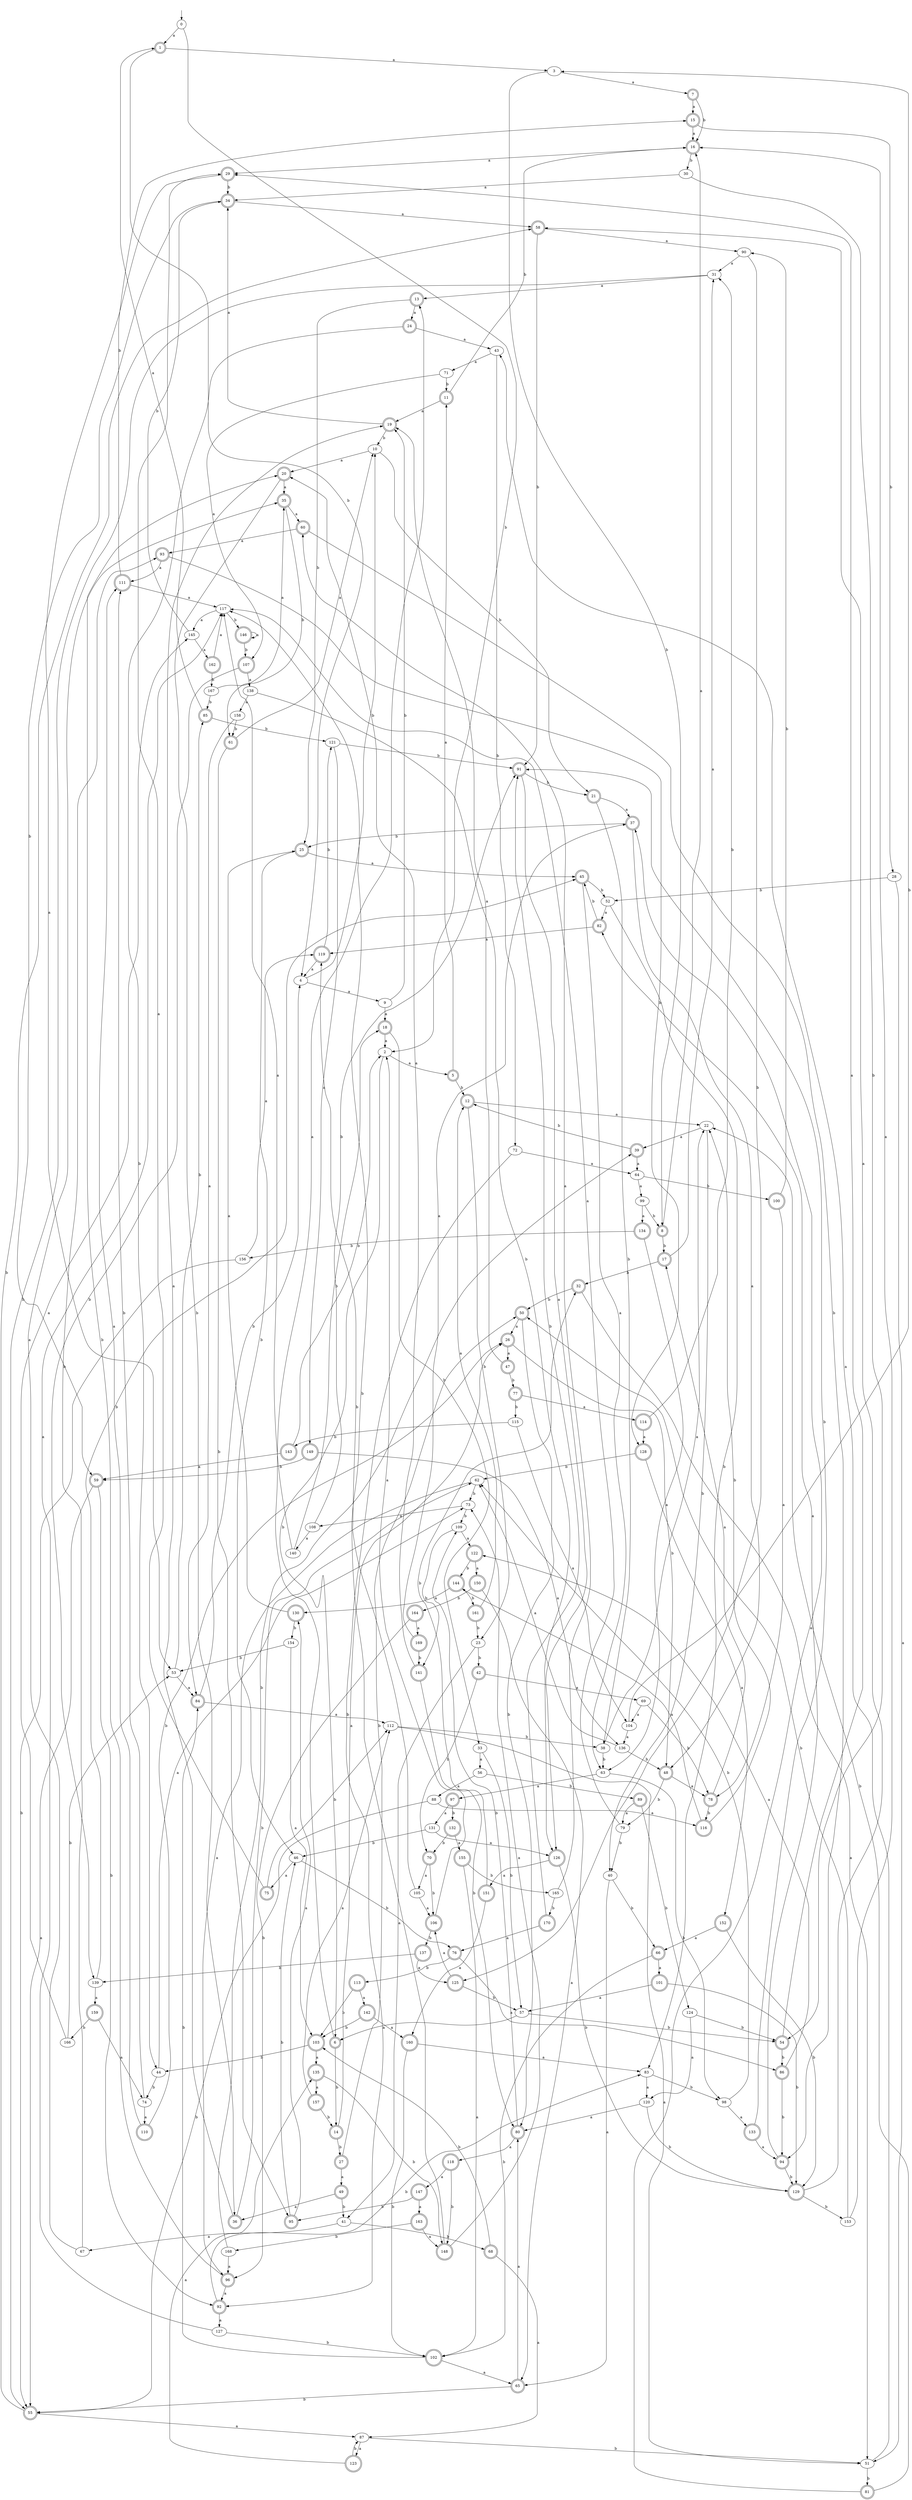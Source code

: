 digraph RandomDFA {
  __start0 [label="", shape=none];
  __start0 -> 0 [label=""];
  0 [shape=circle]
  0 -> 1 [label="a"]
  0 -> 2 [label="b"]
  1 [shape=doublecircle]
  1 -> 3 [label="a"]
  1 -> 4 [label="b"]
  2
  2 -> 5 [label="a"]
  2 -> 6 [label="b"]
  3
  3 -> 7 [label="a"]
  3 -> 8 [label="b"]
  4
  4 -> 9 [label="a"]
  4 -> 10 [label="b"]
  5 [shape=doublecircle]
  5 -> 11 [label="a"]
  5 -> 12 [label="b"]
  6 [shape=doublecircle]
  6 -> 13 [label="a"]
  6 -> 14 [label="b"]
  7 [shape=doublecircle]
  7 -> 15 [label="a"]
  7 -> 16 [label="b"]
  8 [shape=doublecircle]
  8 -> 16 [label="a"]
  8 -> 17 [label="b"]
  9
  9 -> 18 [label="a"]
  9 -> 19 [label="b"]
  10
  10 -> 20 [label="a"]
  10 -> 21 [label="b"]
  11 [shape=doublecircle]
  11 -> 19 [label="a"]
  11 -> 16 [label="b"]
  12 [shape=doublecircle]
  12 -> 22 [label="a"]
  12 -> 23 [label="b"]
  13 [shape=doublecircle]
  13 -> 24 [label="a"]
  13 -> 25 [label="b"]
  14 [shape=doublecircle]
  14 -> 26 [label="a"]
  14 -> 27 [label="b"]
  15 [shape=doublecircle]
  15 -> 16 [label="a"]
  15 -> 28 [label="b"]
  16 [shape=doublecircle]
  16 -> 29 [label="a"]
  16 -> 30 [label="b"]
  17 [shape=doublecircle]
  17 -> 31 [label="a"]
  17 -> 32 [label="b"]
  18 [shape=doublecircle]
  18 -> 2 [label="a"]
  18 -> 33 [label="b"]
  19 [shape=doublecircle]
  19 -> 34 [label="a"]
  19 -> 10 [label="b"]
  20 [shape=doublecircle]
  20 -> 35 [label="a"]
  20 -> 36 [label="b"]
  21 [shape=doublecircle]
  21 -> 37 [label="a"]
  21 -> 38 [label="b"]
  22
  22 -> 39 [label="a"]
  22 -> 40 [label="b"]
  23
  23 -> 41 [label="a"]
  23 -> 42 [label="b"]
  24 [shape=doublecircle]
  24 -> 43 [label="a"]
  24 -> 44 [label="b"]
  25 [shape=doublecircle]
  25 -> 45 [label="a"]
  25 -> 46 [label="b"]
  26 [shape=doublecircle]
  26 -> 47 [label="a"]
  26 -> 48 [label="b"]
  27 [shape=doublecircle]
  27 -> 49 [label="a"]
  27 -> 50 [label="b"]
  28
  28 -> 51 [label="a"]
  28 -> 52 [label="b"]
  29 [shape=doublecircle]
  29 -> 53 [label="a"]
  29 -> 34 [label="b"]
  30
  30 -> 34 [label="a"]
  30 -> 54 [label="b"]
  31
  31 -> 13 [label="a"]
  31 -> 55 [label="b"]
  32 [shape=doublecircle]
  32 -> 51 [label="a"]
  32 -> 50 [label="b"]
  33
  33 -> 56 [label="a"]
  33 -> 57 [label="b"]
  34 [shape=doublecircle]
  34 -> 58 [label="a"]
  34 -> 59 [label="b"]
  35 [shape=doublecircle]
  35 -> 60 [label="a"]
  35 -> 61 [label="b"]
  36 [shape=doublecircle]
  36 -> 19 [label="a"]
  36 -> 62 [label="b"]
  37 [shape=doublecircle]
  37 -> 48 [label="a"]
  37 -> 25 [label="b"]
  38
  38 -> 22 [label="a"]
  38 -> 63 [label="b"]
  39 [shape=doublecircle]
  39 -> 64 [label="a"]
  39 -> 12 [label="b"]
  40
  40 -> 65 [label="a"]
  40 -> 66 [label="b"]
  41
  41 -> 67 [label="a"]
  41 -> 68 [label="b"]
  42 [shape=doublecircle]
  42 -> 69 [label="a"]
  42 -> 70 [label="b"]
  43
  43 -> 71 [label="a"]
  43 -> 72 [label="b"]
  44
  44 -> 73 [label="a"]
  44 -> 74 [label="b"]
  45 [shape=doublecircle]
  45 -> 63 [label="a"]
  45 -> 52 [label="b"]
  46
  46 -> 75 [label="a"]
  46 -> 76 [label="b"]
  47 [shape=doublecircle]
  47 -> 19 [label="a"]
  47 -> 77 [label="b"]
  48 [shape=doublecircle]
  48 -> 78 [label="a"]
  48 -> 79 [label="b"]
  49 [shape=doublecircle]
  49 -> 36 [label="a"]
  49 -> 41 [label="b"]
  50 [shape=doublecircle]
  50 -> 26 [label="a"]
  50 -> 80 [label="b"]
  51
  51 -> 43 [label="a"]
  51 -> 81 [label="b"]
  52
  52 -> 82 [label="a"]
  52 -> 83 [label="b"]
  53
  53 -> 84 [label="a"]
  53 -> 85 [label="b"]
  54 [shape=doublecircle]
  54 -> 29 [label="a"]
  54 -> 86 [label="b"]
  55 [shape=doublecircle]
  55 -> 87 [label="a"]
  55 -> 58 [label="b"]
  56
  56 -> 88 [label="a"]
  56 -> 89 [label="b"]
  57
  57 -> 6 [label="a"]
  57 -> 54 [label="b"]
  58 [shape=doublecircle]
  58 -> 90 [label="a"]
  58 -> 91 [label="b"]
  59 [shape=doublecircle]
  59 -> 55 [label="a"]
  59 -> 92 [label="b"]
  60 [shape=doublecircle]
  60 -> 93 [label="a"]
  60 -> 94 [label="b"]
  61 [shape=doublecircle]
  61 -> 10 [label="a"]
  61 -> 95 [label="b"]
  62
  62 -> 96 [label="a"]
  62 -> 73 [label="b"]
  63
  63 -> 97 [label="a"]
  63 -> 98 [label="b"]
  64
  64 -> 99 [label="a"]
  64 -> 100 [label="b"]
  65 [shape=doublecircle]
  65 -> 80 [label="a"]
  65 -> 55 [label="b"]
  66 [shape=doublecircle]
  66 -> 101 [label="a"]
  66 -> 102 [label="b"]
  67
  67 -> 35 [label="a"]
  67 -> 93 [label="b"]
  68 [shape=doublecircle]
  68 -> 87 [label="a"]
  68 -> 103 [label="b"]
  69
  69 -> 104 [label="a"]
  69 -> 78 [label="b"]
  70 [shape=doublecircle]
  70 -> 105 [label="a"]
  70 -> 106 [label="b"]
  71
  71 -> 107 [label="a"]
  71 -> 11 [label="b"]
  72
  72 -> 64 [label="a"]
  72 -> 92 [label="b"]
  73
  73 -> 108 [label="a"]
  73 -> 109 [label="b"]
  74
  74 -> 110 [label="a"]
  74 -> 111 [label="b"]
  75 [shape=doublecircle]
  75 -> 29 [label="a"]
  75 -> 112 [label="b"]
  76 [shape=doublecircle]
  76 -> 86 [label="a"]
  76 -> 113 [label="b"]
  77 [shape=doublecircle]
  77 -> 114 [label="a"]
  77 -> 115 [label="b"]
  78 [shape=doublecircle]
  78 -> 17 [label="a"]
  78 -> 116 [label="b"]
  79
  79 -> 117 [label="a"]
  79 -> 40 [label="b"]
  80 [shape=doublecircle]
  80 -> 118 [label="a"]
  80 -> 109 [label="b"]
  81 [shape=doublecircle]
  81 -> 37 [label="a"]
  81 -> 22 [label="b"]
  82 [shape=doublecircle]
  82 -> 119 [label="a"]
  82 -> 45 [label="b"]
  83
  83 -> 120 [label="a"]
  83 -> 98 [label="b"]
  84 [shape=doublecircle]
  84 -> 112 [label="a"]
  84 -> 4 [label="b"]
  85 [shape=doublecircle]
  85 -> 1 [label="a"]
  85 -> 121 [label="b"]
  86 [shape=doublecircle]
  86 -> 122 [label="a"]
  86 -> 94 [label="b"]
  87
  87 -> 123 [label="a"]
  87 -> 51 [label="b"]
  88
  88 -> 116 [label="a"]
  88 -> 55 [label="b"]
  89 [shape=doublecircle]
  89 -> 79 [label="a"]
  89 -> 124 [label="b"]
  90
  90 -> 31 [label="a"]
  90 -> 125 [label="b"]
  91 [shape=doublecircle]
  91 -> 126 [label="a"]
  91 -> 21 [label="b"]
  92 [shape=doublecircle]
  92 -> 127 [label="a"]
  92 -> 83 [label="b"]
  93 [shape=doublecircle]
  93 -> 111 [label="a"]
  93 -> 128 [label="b"]
  94 [shape=doublecircle]
  94 -> 82 [label="a"]
  94 -> 129 [label="b"]
  95 [shape=doublecircle]
  95 -> 130 [label="a"]
  95 -> 46 [label="b"]
  96 [shape=doublecircle]
  96 -> 92 [label="a"]
  96 -> 20 [label="b"]
  97 [shape=doublecircle]
  97 -> 131 [label="a"]
  97 -> 132 [label="b"]
  98
  98 -> 133 [label="a"]
  98 -> 62 [label="b"]
  99
  99 -> 134 [label="a"]
  99 -> 8 [label="b"]
  100 [shape=doublecircle]
  100 -> 78 [label="a"]
  100 -> 90 [label="b"]
  101 [shape=doublecircle]
  101 -> 57 [label="a"]
  101 -> 129 [label="b"]
  102 [shape=doublecircle]
  102 -> 65 [label="a"]
  102 -> 84 [label="b"]
  103 [shape=doublecircle]
  103 -> 135 [label="a"]
  103 -> 44 [label="b"]
  104
  104 -> 136 [label="a"]
  104 -> 3 [label="b"]
  105
  105 -> 106 [label="a"]
  105 -> 119 [label="b"]
  106 [shape=doublecircle]
  106 -> 2 [label="a"]
  106 -> 137 [label="b"]
  107 [shape=doublecircle]
  107 -> 138 [label="a"]
  107 -> 139 [label="b"]
  108
  108 -> 140 [label="a"]
  108 -> 91 [label="b"]
  109
  109 -> 122 [label="a"]
  109 -> 141 [label="b"]
  110 [shape=doublecircle]
  110 -> 111 [label="a"]
  110 -> 26 [label="b"]
  111 [shape=doublecircle]
  111 -> 117 [label="a"]
  111 -> 15 [label="b"]
  112
  112 -> 51 [label="a"]
  112 -> 38 [label="b"]
  113 [shape=doublecircle]
  113 -> 142 [label="a"]
  113 -> 103 [label="b"]
  114 [shape=doublecircle]
  114 -> 128 [label="a"]
  114 -> 31 [label="b"]
  115
  115 -> 104 [label="a"]
  115 -> 143 [label="b"]
  116 [shape=doublecircle]
  116 -> 144 [label="a"]
  116 -> 22 [label="b"]
  117
  117 -> 145 [label="a"]
  117 -> 146 [label="b"]
  118 [shape=doublecircle]
  118 -> 147 [label="a"]
  118 -> 148 [label="b"]
  119 [shape=doublecircle]
  119 -> 4 [label="a"]
  119 -> 121 [label="b"]
  120
  120 -> 80 [label="a"]
  120 -> 129 [label="b"]
  121
  121 -> 149 [label="a"]
  121 -> 91 [label="b"]
  122 [shape=doublecircle]
  122 -> 150 [label="a"]
  122 -> 144 [label="b"]
  123 [shape=doublecircle]
  123 -> 135 [label="a"]
  123 -> 87 [label="b"]
  124
  124 -> 120 [label="a"]
  124 -> 54 [label="b"]
  125 [shape=doublecircle]
  125 -> 106 [label="a"]
  125 -> 57 [label="b"]
  126 [shape=doublecircle]
  126 -> 151 [label="a"]
  126 -> 129 [label="b"]
  127
  127 -> 117 [label="a"]
  127 -> 102 [label="b"]
  128 [shape=doublecircle]
  128 -> 152 [label="a"]
  128 -> 62 [label="b"]
  129 [shape=doublecircle]
  129 -> 58 [label="a"]
  129 -> 153 [label="b"]
  130 [shape=doublecircle]
  130 -> 25 [label="a"]
  130 -> 154 [label="b"]
  131
  131 -> 126 [label="a"]
  131 -> 46 [label="b"]
  132 [shape=doublecircle]
  132 -> 155 [label="a"]
  132 -> 70 [label="b"]
  133 [shape=doublecircle]
  133 -> 94 [label="a"]
  133 -> 91 [label="b"]
  134 [shape=doublecircle]
  134 -> 63 [label="a"]
  134 -> 156 [label="b"]
  135 [shape=doublecircle]
  135 -> 157 [label="a"]
  135 -> 148 [label="b"]
  136
  136 -> 62 [label="a"]
  136 -> 48 [label="b"]
  137 [shape=doublecircle]
  137 -> 125 [label="a"]
  137 -> 139 [label="b"]
  138
  138 -> 158 [label="a"]
  138 -> 126 [label="b"]
  139
  139 -> 159 [label="a"]
  139 -> 45 [label="b"]
  140
  140 -> 117 [label="a"]
  140 -> 18 [label="b"]
  141 [shape=doublecircle]
  141 -> 20 [label="a"]
  141 -> 80 [label="b"]
  142 [shape=doublecircle]
  142 -> 160 [label="a"]
  142 -> 103 [label="b"]
  143 [shape=doublecircle]
  143 -> 59 [label="a"]
  143 -> 2 [label="b"]
  144 [shape=doublecircle]
  144 -> 130 [label="a"]
  144 -> 161 [label="b"]
  145
  145 -> 162 [label="a"]
  145 -> 34 [label="b"]
  146 [shape=doublecircle]
  146 -> 146 [label="a"]
  146 -> 107 [label="b"]
  147 [shape=doublecircle]
  147 -> 163 [label="a"]
  147 -> 95 [label="b"]
  148 [shape=doublecircle]
  148 -> 73 [label="a"]
  148 -> 117 [label="b"]
  149 [shape=doublecircle]
  149 -> 136 [label="a"]
  149 -> 59 [label="b"]
  150 [shape=doublecircle]
  150 -> 65 [label="a"]
  150 -> 164 [label="b"]
  151 [shape=doublecircle]
  151 -> 160 [label="a"]
  151 -> 32 [label="b"]
  152 [shape=doublecircle]
  152 -> 66 [label="a"]
  152 -> 129 [label="b"]
  153
  153 -> 16 [label="a"]
  153 -> 50 [label="b"]
  154
  154 -> 103 [label="a"]
  154 -> 53 [label="b"]
  155 [shape=doublecircle]
  155 -> 102 [label="a"]
  155 -> 165 [label="b"]
  156
  156 -> 119 [label="a"]
  156 -> 55 [label="b"]
  157 [shape=doublecircle]
  157 -> 112 [label="a"]
  157 -> 14 [label="b"]
  158
  158 -> 84 [label="a"]
  158 -> 61 [label="b"]
  159 [shape=doublecircle]
  159 -> 74 [label="a"]
  159 -> 166 [label="b"]
  160 [shape=doublecircle]
  160 -> 83 [label="a"]
  160 -> 102 [label="b"]
  161 [shape=doublecircle]
  161 -> 12 [label="a"]
  161 -> 23 [label="b"]
  162 [shape=doublecircle]
  162 -> 117 [label="a"]
  162 -> 167 [label="b"]
  163 [shape=doublecircle]
  163 -> 148 [label="a"]
  163 -> 168 [label="b"]
  164 [shape=doublecircle]
  164 -> 169 [label="a"]
  164 -> 96 [label="b"]
  165
  165 -> 60 [label="a"]
  165 -> 170 [label="b"]
  166
  166 -> 145 [label="a"]
  166 -> 53 [label="b"]
  167
  167 -> 35 [label="a"]
  167 -> 85 [label="b"]
  168
  168 -> 96 [label="a"]
  168 -> 39 [label="b"]
  169 [shape=doublecircle]
  169 -> 37 [label="a"]
  169 -> 141 [label="b"]
  170 [shape=doublecircle]
  170 -> 76 [label="a"]
  170 -> 91 [label="b"]
}
